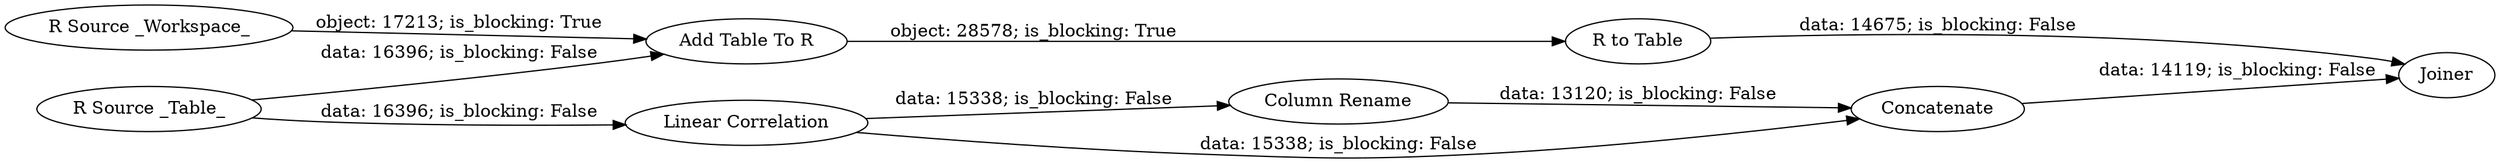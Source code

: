 digraph {
	"-208002330303970715_50" [label="Linear Correlation"]
	"-208002330303970715_51" [label=Joiner]
	"-208002330303970715_52" [label="Column Rename"]
	"-208002330303970715_24" [label="Add Table To R"]
	"-208002330303970715_23" [label="R Source _Workspace_"]
	"-208002330303970715_28" [label="R to Table"]
	"-208002330303970715_53" [label=Concatenate]
	"-208002330303970715_49" [label="R Source _Table_"]
	"-208002330303970715_49" -> "-208002330303970715_50" [label="data: 16396; is_blocking: False"]
	"-208002330303970715_28" -> "-208002330303970715_51" [label="data: 14675; is_blocking: False"]
	"-208002330303970715_52" -> "-208002330303970715_53" [label="data: 13120; is_blocking: False"]
	"-208002330303970715_23" -> "-208002330303970715_24" [label="object: 17213; is_blocking: True"]
	"-208002330303970715_49" -> "-208002330303970715_24" [label="data: 16396; is_blocking: False"]
	"-208002330303970715_24" -> "-208002330303970715_28" [label="object: 28578; is_blocking: True"]
	"-208002330303970715_50" -> "-208002330303970715_52" [label="data: 15338; is_blocking: False"]
	"-208002330303970715_53" -> "-208002330303970715_51" [label="data: 14119; is_blocking: False"]
	"-208002330303970715_50" -> "-208002330303970715_53" [label="data: 15338; is_blocking: False"]
	rankdir=LR
}
